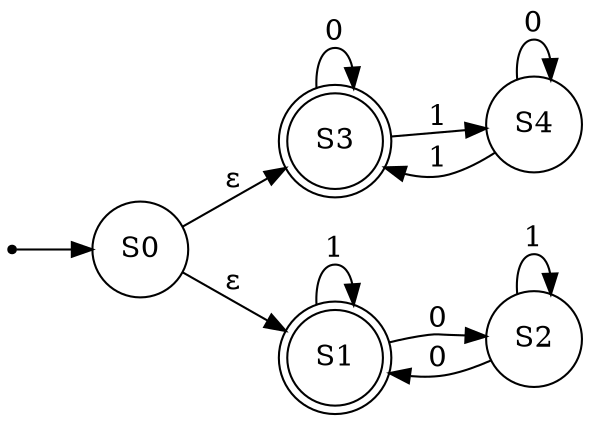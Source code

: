 strict digraph FSM {
	graph [rankdir=LR];
	node [shape=circle];
	null	[shape=point];
	null -> S0;
	S3	[shape=doublecircle];
	S3 -> S3	[label=0];
	S3 -> S4	[label=1];
	S4 -> S3	[label=1];
	S4 -> S4	[label=0];
	S0 -> S3	[label=ε];
	S1	[shape=doublecircle];
	S0 -> S1	[label=ε];
	S1 -> S1	[label=1];
	S1 -> S2	[label=0];
	S2 -> S1	[label=0];
	S2 -> S2	[label=1];
}
